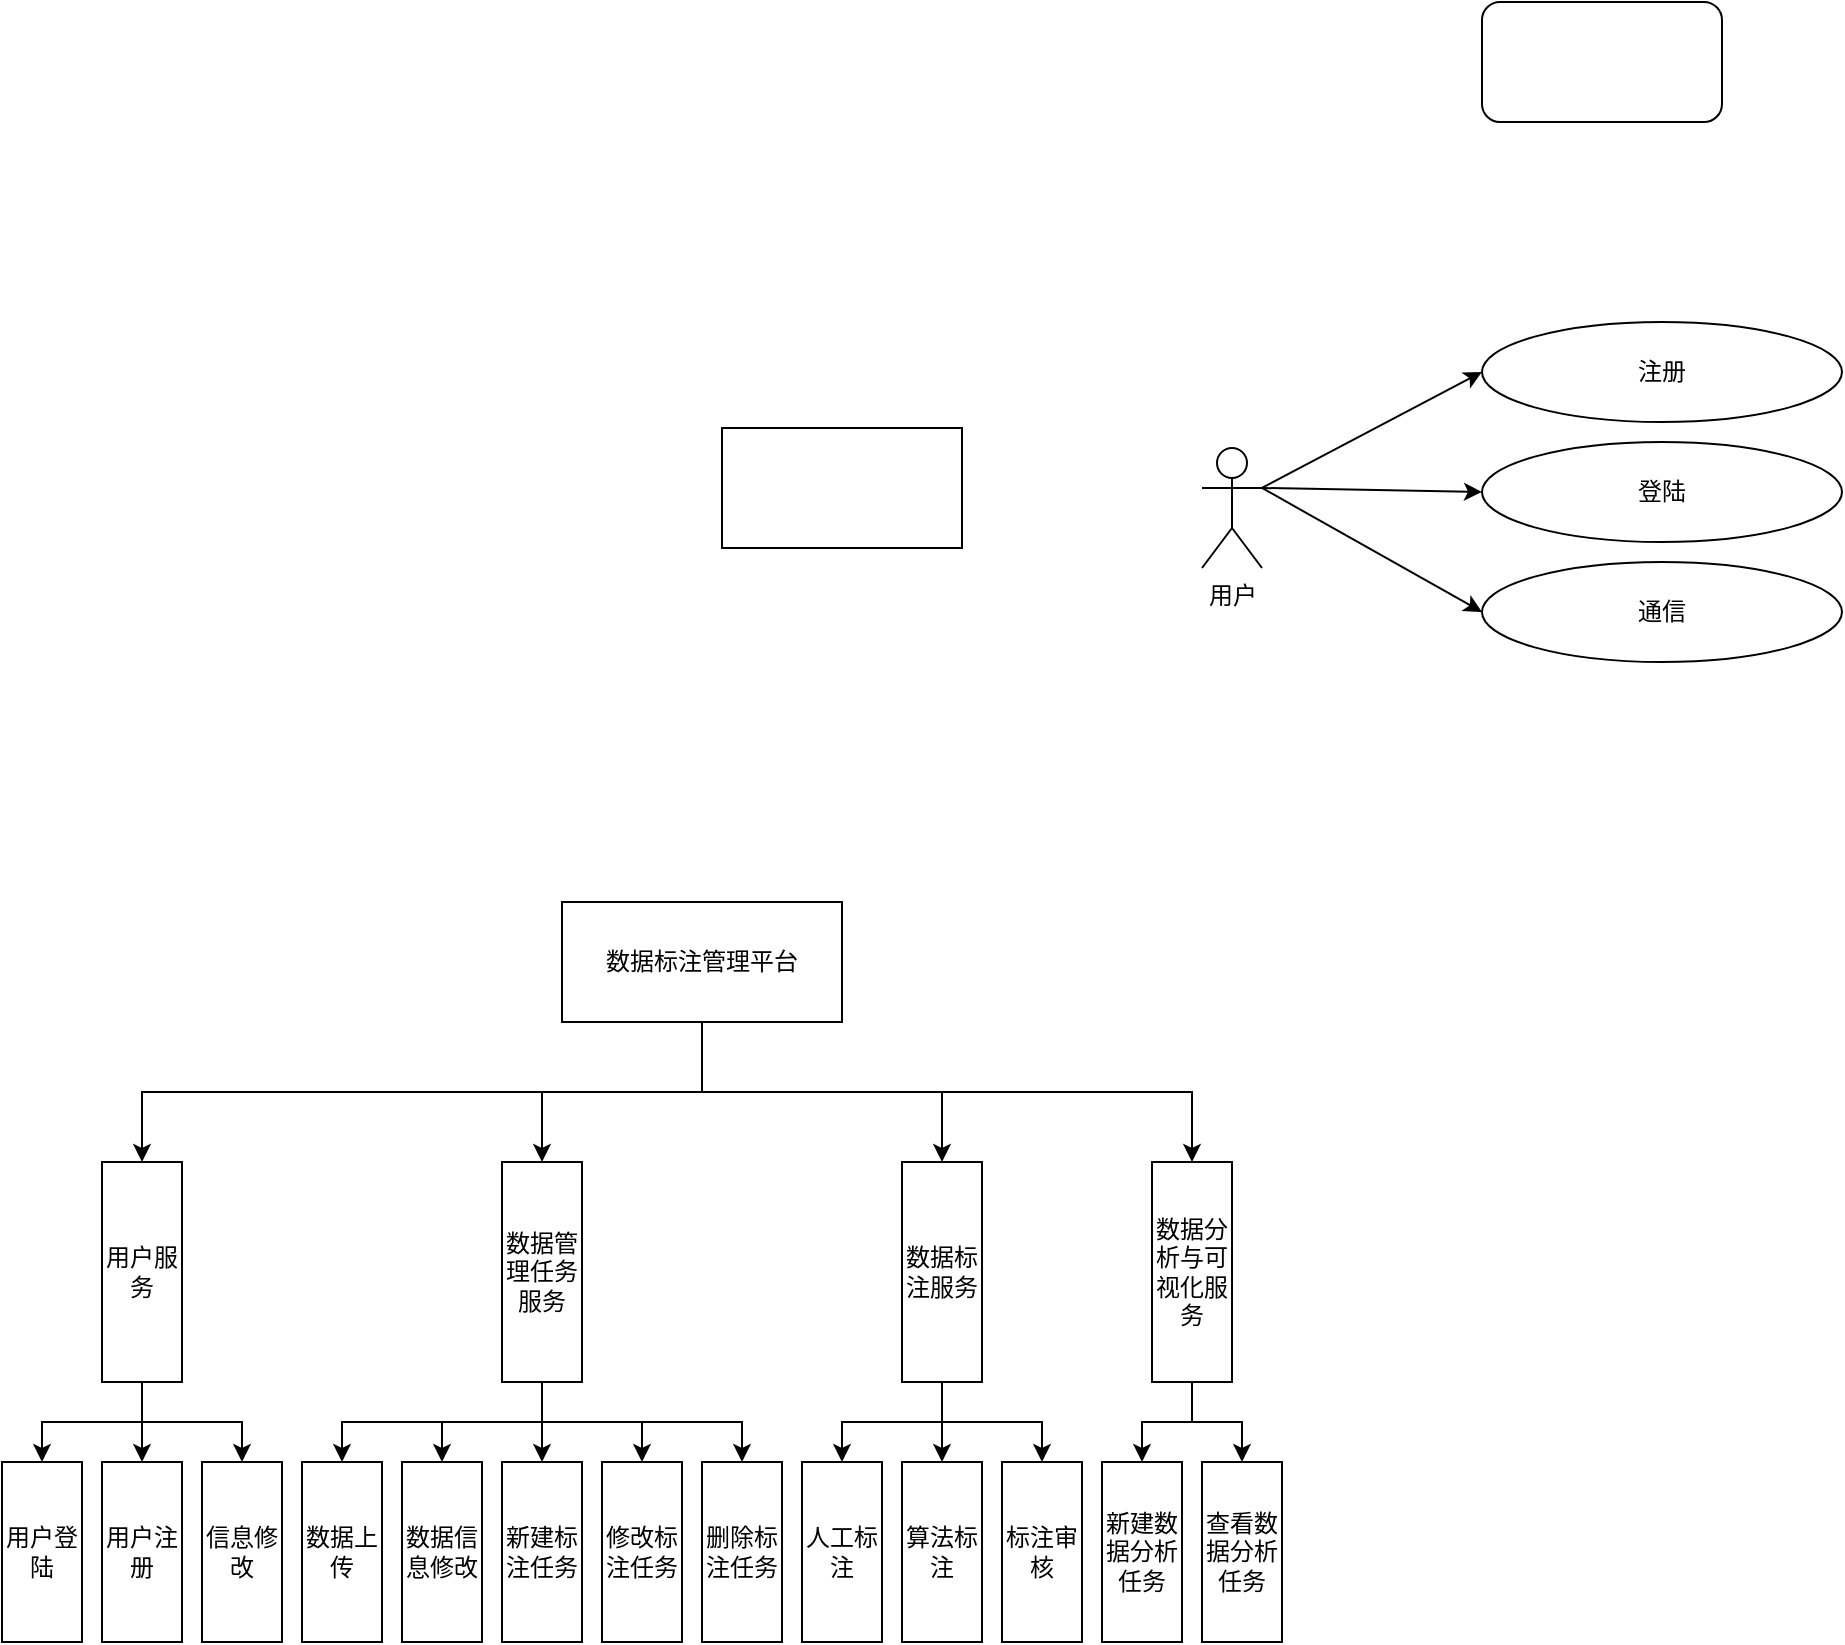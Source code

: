 <mxfile version="15.5.8" type="github">
  <diagram id="btUnBtZeVsEarqpgnvc3" name="第 1 页">
    <mxGraphModel dx="2249" dy="-1584" grid="1" gridSize="10" guides="1" tooltips="1" connect="1" arrows="1" fold="1" page="1" pageScale="1" pageWidth="827" pageHeight="1169" math="0" shadow="0">
      <root>
        <mxCell id="0" />
        <mxCell id="1" parent="0" />
        <mxCell id="itC19YVeuLYzHGUm70fu-8" style="rounded=0;orthogonalLoop=1;jettySize=auto;html=1;exitX=1;exitY=0.333;exitDx=0;exitDy=0;exitPerimeter=0;entryX=0;entryY=0.5;entryDx=0;entryDy=0;" parent="1" source="itC19YVeuLYzHGUm70fu-11" target="itC19YVeuLYzHGUm70fu-12" edge="1">
          <mxGeometry relative="1" as="geometry" />
        </mxCell>
        <mxCell id="itC19YVeuLYzHGUm70fu-9" style="rounded=0;orthogonalLoop=1;jettySize=auto;html=1;exitX=1;exitY=0.333;exitDx=0;exitDy=0;exitPerimeter=0;entryX=0;entryY=0.5;entryDx=0;entryDy=0;" parent="1" source="itC19YVeuLYzHGUm70fu-11" target="itC19YVeuLYzHGUm70fu-13" edge="1">
          <mxGeometry relative="1" as="geometry" />
        </mxCell>
        <mxCell id="itC19YVeuLYzHGUm70fu-10" style="rounded=0;orthogonalLoop=1;jettySize=auto;html=1;exitX=1;exitY=0.333;exitDx=0;exitDy=0;exitPerimeter=0;entryX=0;entryY=0.5;entryDx=0;entryDy=0;" parent="1" source="itC19YVeuLYzHGUm70fu-11" target="itC19YVeuLYzHGUm70fu-14" edge="1">
          <mxGeometry relative="1" as="geometry" />
        </mxCell>
        <mxCell id="itC19YVeuLYzHGUm70fu-11" value="用户" style="shape=umlActor;verticalLabelPosition=bottom;verticalAlign=top;html=1;outlineConnect=0;" parent="1" vertex="1">
          <mxGeometry x="110" y="2933" width="30" height="60" as="geometry" />
        </mxCell>
        <mxCell id="itC19YVeuLYzHGUm70fu-12" value="注册" style="ellipse;whiteSpace=wrap;html=1;" parent="1" vertex="1">
          <mxGeometry x="250" y="2870" width="180" height="50" as="geometry" />
        </mxCell>
        <mxCell id="itC19YVeuLYzHGUm70fu-13" value="登陆" style="ellipse;whiteSpace=wrap;html=1;" parent="1" vertex="1">
          <mxGeometry x="250" y="2930" width="180" height="50" as="geometry" />
        </mxCell>
        <mxCell id="itC19YVeuLYzHGUm70fu-14" value="通信" style="ellipse;whiteSpace=wrap;html=1;" parent="1" vertex="1">
          <mxGeometry x="250" y="2990" width="180" height="50" as="geometry" />
        </mxCell>
        <mxCell id="itC19YVeuLYzHGUm70fu-15" value="" style="rounded=1;whiteSpace=wrap;html=1;" parent="1" vertex="1">
          <mxGeometry x="250" y="2710" width="120" height="60" as="geometry" />
        </mxCell>
        <mxCell id="itC19YVeuLYzHGUm70fu-16" value="" style="rounded=0;whiteSpace=wrap;html=1;" parent="1" vertex="1">
          <mxGeometry x="-130" y="2923" width="120" height="60" as="geometry" />
        </mxCell>
        <mxCell id="R_QcIDFKoyGFcPK1_lDi-14" style="edgeStyle=orthogonalEdgeStyle;rounded=0;orthogonalLoop=1;jettySize=auto;html=1;entryX=0.5;entryY=0;entryDx=0;entryDy=0;" edge="1" parent="1" source="R_QcIDFKoyGFcPK1_lDi-1" target="R_QcIDFKoyGFcPK1_lDi-11">
          <mxGeometry relative="1" as="geometry" />
        </mxCell>
        <mxCell id="R_QcIDFKoyGFcPK1_lDi-15" style="edgeStyle=orthogonalEdgeStyle;rounded=0;orthogonalLoop=1;jettySize=auto;html=1;exitX=0.5;exitY=1;exitDx=0;exitDy=0;entryX=0.5;entryY=0;entryDx=0;entryDy=0;" edge="1" parent="1" source="R_QcIDFKoyGFcPK1_lDi-1" target="R_QcIDFKoyGFcPK1_lDi-10">
          <mxGeometry relative="1" as="geometry" />
        </mxCell>
        <mxCell id="R_QcIDFKoyGFcPK1_lDi-16" style="edgeStyle=orthogonalEdgeStyle;rounded=0;orthogonalLoop=1;jettySize=auto;html=1;exitX=0.5;exitY=1;exitDx=0;exitDy=0;entryX=0.5;entryY=0;entryDx=0;entryDy=0;" edge="1" parent="1" source="R_QcIDFKoyGFcPK1_lDi-1" target="R_QcIDFKoyGFcPK1_lDi-12">
          <mxGeometry relative="1" as="geometry" />
        </mxCell>
        <mxCell id="R_QcIDFKoyGFcPK1_lDi-18" style="edgeStyle=orthogonalEdgeStyle;rounded=0;orthogonalLoop=1;jettySize=auto;html=1;exitX=0.5;exitY=1;exitDx=0;exitDy=0;entryX=0.5;entryY=0;entryDx=0;entryDy=0;" edge="1" parent="1" source="R_QcIDFKoyGFcPK1_lDi-1" target="R_QcIDFKoyGFcPK1_lDi-9">
          <mxGeometry relative="1" as="geometry" />
        </mxCell>
        <mxCell id="R_QcIDFKoyGFcPK1_lDi-1" value="数据标注管理平台" style="rounded=0;whiteSpace=wrap;html=1;" vertex="1" parent="1">
          <mxGeometry x="-210" y="3160" width="140" height="60" as="geometry" />
        </mxCell>
        <mxCell id="R_QcIDFKoyGFcPK1_lDi-47" style="edgeStyle=orthogonalEdgeStyle;rounded=0;orthogonalLoop=1;jettySize=auto;html=1;exitX=0.5;exitY=1;exitDx=0;exitDy=0;" edge="1" parent="1" source="R_QcIDFKoyGFcPK1_lDi-9" target="R_QcIDFKoyGFcPK1_lDi-30">
          <mxGeometry relative="1" as="geometry" />
        </mxCell>
        <mxCell id="R_QcIDFKoyGFcPK1_lDi-48" style="edgeStyle=orthogonalEdgeStyle;rounded=0;orthogonalLoop=1;jettySize=auto;html=1;exitX=0.5;exitY=1;exitDx=0;exitDy=0;entryX=0.5;entryY=0;entryDx=0;entryDy=0;" edge="1" parent="1" source="R_QcIDFKoyGFcPK1_lDi-9" target="R_QcIDFKoyGFcPK1_lDi-31">
          <mxGeometry relative="1" as="geometry" />
        </mxCell>
        <mxCell id="R_QcIDFKoyGFcPK1_lDi-9" value="数据分析与可视化服务" style="rounded=0;whiteSpace=wrap;html=1;" vertex="1" parent="1">
          <mxGeometry x="85" y="3290" width="40" height="110" as="geometry" />
        </mxCell>
        <mxCell id="R_QcIDFKoyGFcPK1_lDi-44" style="edgeStyle=orthogonalEdgeStyle;rounded=0;orthogonalLoop=1;jettySize=auto;html=1;exitX=0.5;exitY=1;exitDx=0;exitDy=0;entryX=0.5;entryY=0;entryDx=0;entryDy=0;" edge="1" parent="1" source="R_QcIDFKoyGFcPK1_lDi-10" target="R_QcIDFKoyGFcPK1_lDi-27">
          <mxGeometry relative="1" as="geometry" />
        </mxCell>
        <mxCell id="R_QcIDFKoyGFcPK1_lDi-45" style="edgeStyle=orthogonalEdgeStyle;rounded=0;orthogonalLoop=1;jettySize=auto;html=1;exitX=0.5;exitY=1;exitDx=0;exitDy=0;entryX=0.5;entryY=0;entryDx=0;entryDy=0;" edge="1" parent="1" source="R_QcIDFKoyGFcPK1_lDi-10" target="R_QcIDFKoyGFcPK1_lDi-28">
          <mxGeometry relative="1" as="geometry" />
        </mxCell>
        <mxCell id="R_QcIDFKoyGFcPK1_lDi-46" style="edgeStyle=orthogonalEdgeStyle;rounded=0;orthogonalLoop=1;jettySize=auto;html=1;exitX=0.5;exitY=1;exitDx=0;exitDy=0;" edge="1" parent="1" source="R_QcIDFKoyGFcPK1_lDi-10" target="R_QcIDFKoyGFcPK1_lDi-29">
          <mxGeometry relative="1" as="geometry" />
        </mxCell>
        <mxCell id="R_QcIDFKoyGFcPK1_lDi-10" value="数据标注服务" style="rounded=0;whiteSpace=wrap;html=1;" vertex="1" parent="1">
          <mxGeometry x="-40" y="3290" width="40" height="110" as="geometry" />
        </mxCell>
        <mxCell id="R_QcIDFKoyGFcPK1_lDi-36" style="edgeStyle=orthogonalEdgeStyle;rounded=0;orthogonalLoop=1;jettySize=auto;html=1;exitX=0.5;exitY=1;exitDx=0;exitDy=0;entryX=0.5;entryY=0;entryDx=0;entryDy=0;" edge="1" parent="1" source="R_QcIDFKoyGFcPK1_lDi-11" target="R_QcIDFKoyGFcPK1_lDi-23">
          <mxGeometry relative="1" as="geometry" />
        </mxCell>
        <mxCell id="R_QcIDFKoyGFcPK1_lDi-37" style="edgeStyle=orthogonalEdgeStyle;rounded=0;orthogonalLoop=1;jettySize=auto;html=1;exitX=0.5;exitY=1;exitDx=0;exitDy=0;entryX=0.5;entryY=0;entryDx=0;entryDy=0;" edge="1" parent="1" source="R_QcIDFKoyGFcPK1_lDi-11" target="R_QcIDFKoyGFcPK1_lDi-22">
          <mxGeometry relative="1" as="geometry" />
        </mxCell>
        <mxCell id="R_QcIDFKoyGFcPK1_lDi-38" style="edgeStyle=orthogonalEdgeStyle;rounded=0;orthogonalLoop=1;jettySize=auto;html=1;exitX=0.5;exitY=1;exitDx=0;exitDy=0;" edge="1" parent="1" source="R_QcIDFKoyGFcPK1_lDi-11" target="R_QcIDFKoyGFcPK1_lDi-24">
          <mxGeometry relative="1" as="geometry" />
        </mxCell>
        <mxCell id="R_QcIDFKoyGFcPK1_lDi-40" style="edgeStyle=orthogonalEdgeStyle;rounded=0;orthogonalLoop=1;jettySize=auto;html=1;exitX=0.5;exitY=1;exitDx=0;exitDy=0;entryX=0.5;entryY=0;entryDx=0;entryDy=0;" edge="1" parent="1" source="R_QcIDFKoyGFcPK1_lDi-11" target="R_QcIDFKoyGFcPK1_lDi-25">
          <mxGeometry relative="1" as="geometry" />
        </mxCell>
        <mxCell id="R_QcIDFKoyGFcPK1_lDi-41" style="edgeStyle=orthogonalEdgeStyle;rounded=0;orthogonalLoop=1;jettySize=auto;html=1;exitX=0.5;exitY=1;exitDx=0;exitDy=0;entryX=0.5;entryY=0;entryDx=0;entryDy=0;" edge="1" parent="1" source="R_QcIDFKoyGFcPK1_lDi-11" target="R_QcIDFKoyGFcPK1_lDi-26">
          <mxGeometry relative="1" as="geometry" />
        </mxCell>
        <mxCell id="R_QcIDFKoyGFcPK1_lDi-11" value="数据管理任务服务" style="rounded=0;whiteSpace=wrap;html=1;" vertex="1" parent="1">
          <mxGeometry x="-240" y="3290" width="40" height="110" as="geometry" />
        </mxCell>
        <mxCell id="R_QcIDFKoyGFcPK1_lDi-33" style="edgeStyle=orthogonalEdgeStyle;rounded=0;orthogonalLoop=1;jettySize=auto;html=1;exitX=0.5;exitY=1;exitDx=0;exitDy=0;entryX=0.5;entryY=0;entryDx=0;entryDy=0;" edge="1" parent="1" source="R_QcIDFKoyGFcPK1_lDi-12" target="R_QcIDFKoyGFcPK1_lDi-19">
          <mxGeometry relative="1" as="geometry" />
        </mxCell>
        <mxCell id="R_QcIDFKoyGFcPK1_lDi-34" style="edgeStyle=orthogonalEdgeStyle;rounded=0;orthogonalLoop=1;jettySize=auto;html=1;exitX=0.5;exitY=1;exitDx=0;exitDy=0;entryX=0.5;entryY=0;entryDx=0;entryDy=0;" edge="1" parent="1" source="R_QcIDFKoyGFcPK1_lDi-12" target="R_QcIDFKoyGFcPK1_lDi-20">
          <mxGeometry relative="1" as="geometry" />
        </mxCell>
        <mxCell id="R_QcIDFKoyGFcPK1_lDi-35" style="edgeStyle=orthogonalEdgeStyle;rounded=0;orthogonalLoop=1;jettySize=auto;html=1;exitX=0.5;exitY=1;exitDx=0;exitDy=0;entryX=0.5;entryY=0;entryDx=0;entryDy=0;" edge="1" parent="1" source="R_QcIDFKoyGFcPK1_lDi-12" target="R_QcIDFKoyGFcPK1_lDi-21">
          <mxGeometry relative="1" as="geometry" />
        </mxCell>
        <mxCell id="R_QcIDFKoyGFcPK1_lDi-12" value="用户服务" style="rounded=0;whiteSpace=wrap;html=1;" vertex="1" parent="1">
          <mxGeometry x="-440" y="3290" width="40" height="110" as="geometry" />
        </mxCell>
        <mxCell id="R_QcIDFKoyGFcPK1_lDi-19" value="用户登陆" style="rounded=0;whiteSpace=wrap;html=1;" vertex="1" parent="1">
          <mxGeometry x="-490" y="3440" width="40" height="90" as="geometry" />
        </mxCell>
        <mxCell id="R_QcIDFKoyGFcPK1_lDi-20" value="用户注册" style="rounded=0;whiteSpace=wrap;html=1;" vertex="1" parent="1">
          <mxGeometry x="-440" y="3440" width="40" height="90" as="geometry" />
        </mxCell>
        <mxCell id="R_QcIDFKoyGFcPK1_lDi-21" value="信息修改" style="rounded=0;whiteSpace=wrap;html=1;" vertex="1" parent="1">
          <mxGeometry x="-390" y="3440" width="40" height="90" as="geometry" />
        </mxCell>
        <mxCell id="R_QcIDFKoyGFcPK1_lDi-22" value="数据上传" style="rounded=0;whiteSpace=wrap;html=1;" vertex="1" parent="1">
          <mxGeometry x="-340" y="3440" width="40" height="90" as="geometry" />
        </mxCell>
        <mxCell id="R_QcIDFKoyGFcPK1_lDi-23" value="数据信息修改" style="rounded=0;whiteSpace=wrap;html=1;" vertex="1" parent="1">
          <mxGeometry x="-290" y="3440" width="40" height="90" as="geometry" />
        </mxCell>
        <mxCell id="R_QcIDFKoyGFcPK1_lDi-24" value="新建标注任务" style="rounded=0;whiteSpace=wrap;html=1;" vertex="1" parent="1">
          <mxGeometry x="-240" y="3440" width="40" height="90" as="geometry" />
        </mxCell>
        <mxCell id="R_QcIDFKoyGFcPK1_lDi-25" value="修改标注任务" style="rounded=0;whiteSpace=wrap;html=1;" vertex="1" parent="1">
          <mxGeometry x="-190" y="3440" width="40" height="90" as="geometry" />
        </mxCell>
        <mxCell id="R_QcIDFKoyGFcPK1_lDi-26" value="删除标注任务" style="rounded=0;whiteSpace=wrap;html=1;" vertex="1" parent="1">
          <mxGeometry x="-140" y="3440" width="40" height="90" as="geometry" />
        </mxCell>
        <mxCell id="R_QcIDFKoyGFcPK1_lDi-27" value="人工标注" style="rounded=0;whiteSpace=wrap;html=1;" vertex="1" parent="1">
          <mxGeometry x="-90" y="3440" width="40" height="90" as="geometry" />
        </mxCell>
        <mxCell id="R_QcIDFKoyGFcPK1_lDi-28" value="算法标注" style="rounded=0;whiteSpace=wrap;html=1;" vertex="1" parent="1">
          <mxGeometry x="-40" y="3440" width="40" height="90" as="geometry" />
        </mxCell>
        <mxCell id="R_QcIDFKoyGFcPK1_lDi-29" value="标注审核" style="rounded=0;whiteSpace=wrap;html=1;" vertex="1" parent="1">
          <mxGeometry x="10" y="3440" width="40" height="90" as="geometry" />
        </mxCell>
        <mxCell id="R_QcIDFKoyGFcPK1_lDi-30" value="新建数据分析任务" style="rounded=0;whiteSpace=wrap;html=1;" vertex="1" parent="1">
          <mxGeometry x="60" y="3440" width="40" height="90" as="geometry" />
        </mxCell>
        <mxCell id="R_QcIDFKoyGFcPK1_lDi-31" value="查看数据分析任务" style="rounded=0;whiteSpace=wrap;html=1;" vertex="1" parent="1">
          <mxGeometry x="110" y="3440" width="40" height="90" as="geometry" />
        </mxCell>
      </root>
    </mxGraphModel>
  </diagram>
</mxfile>
